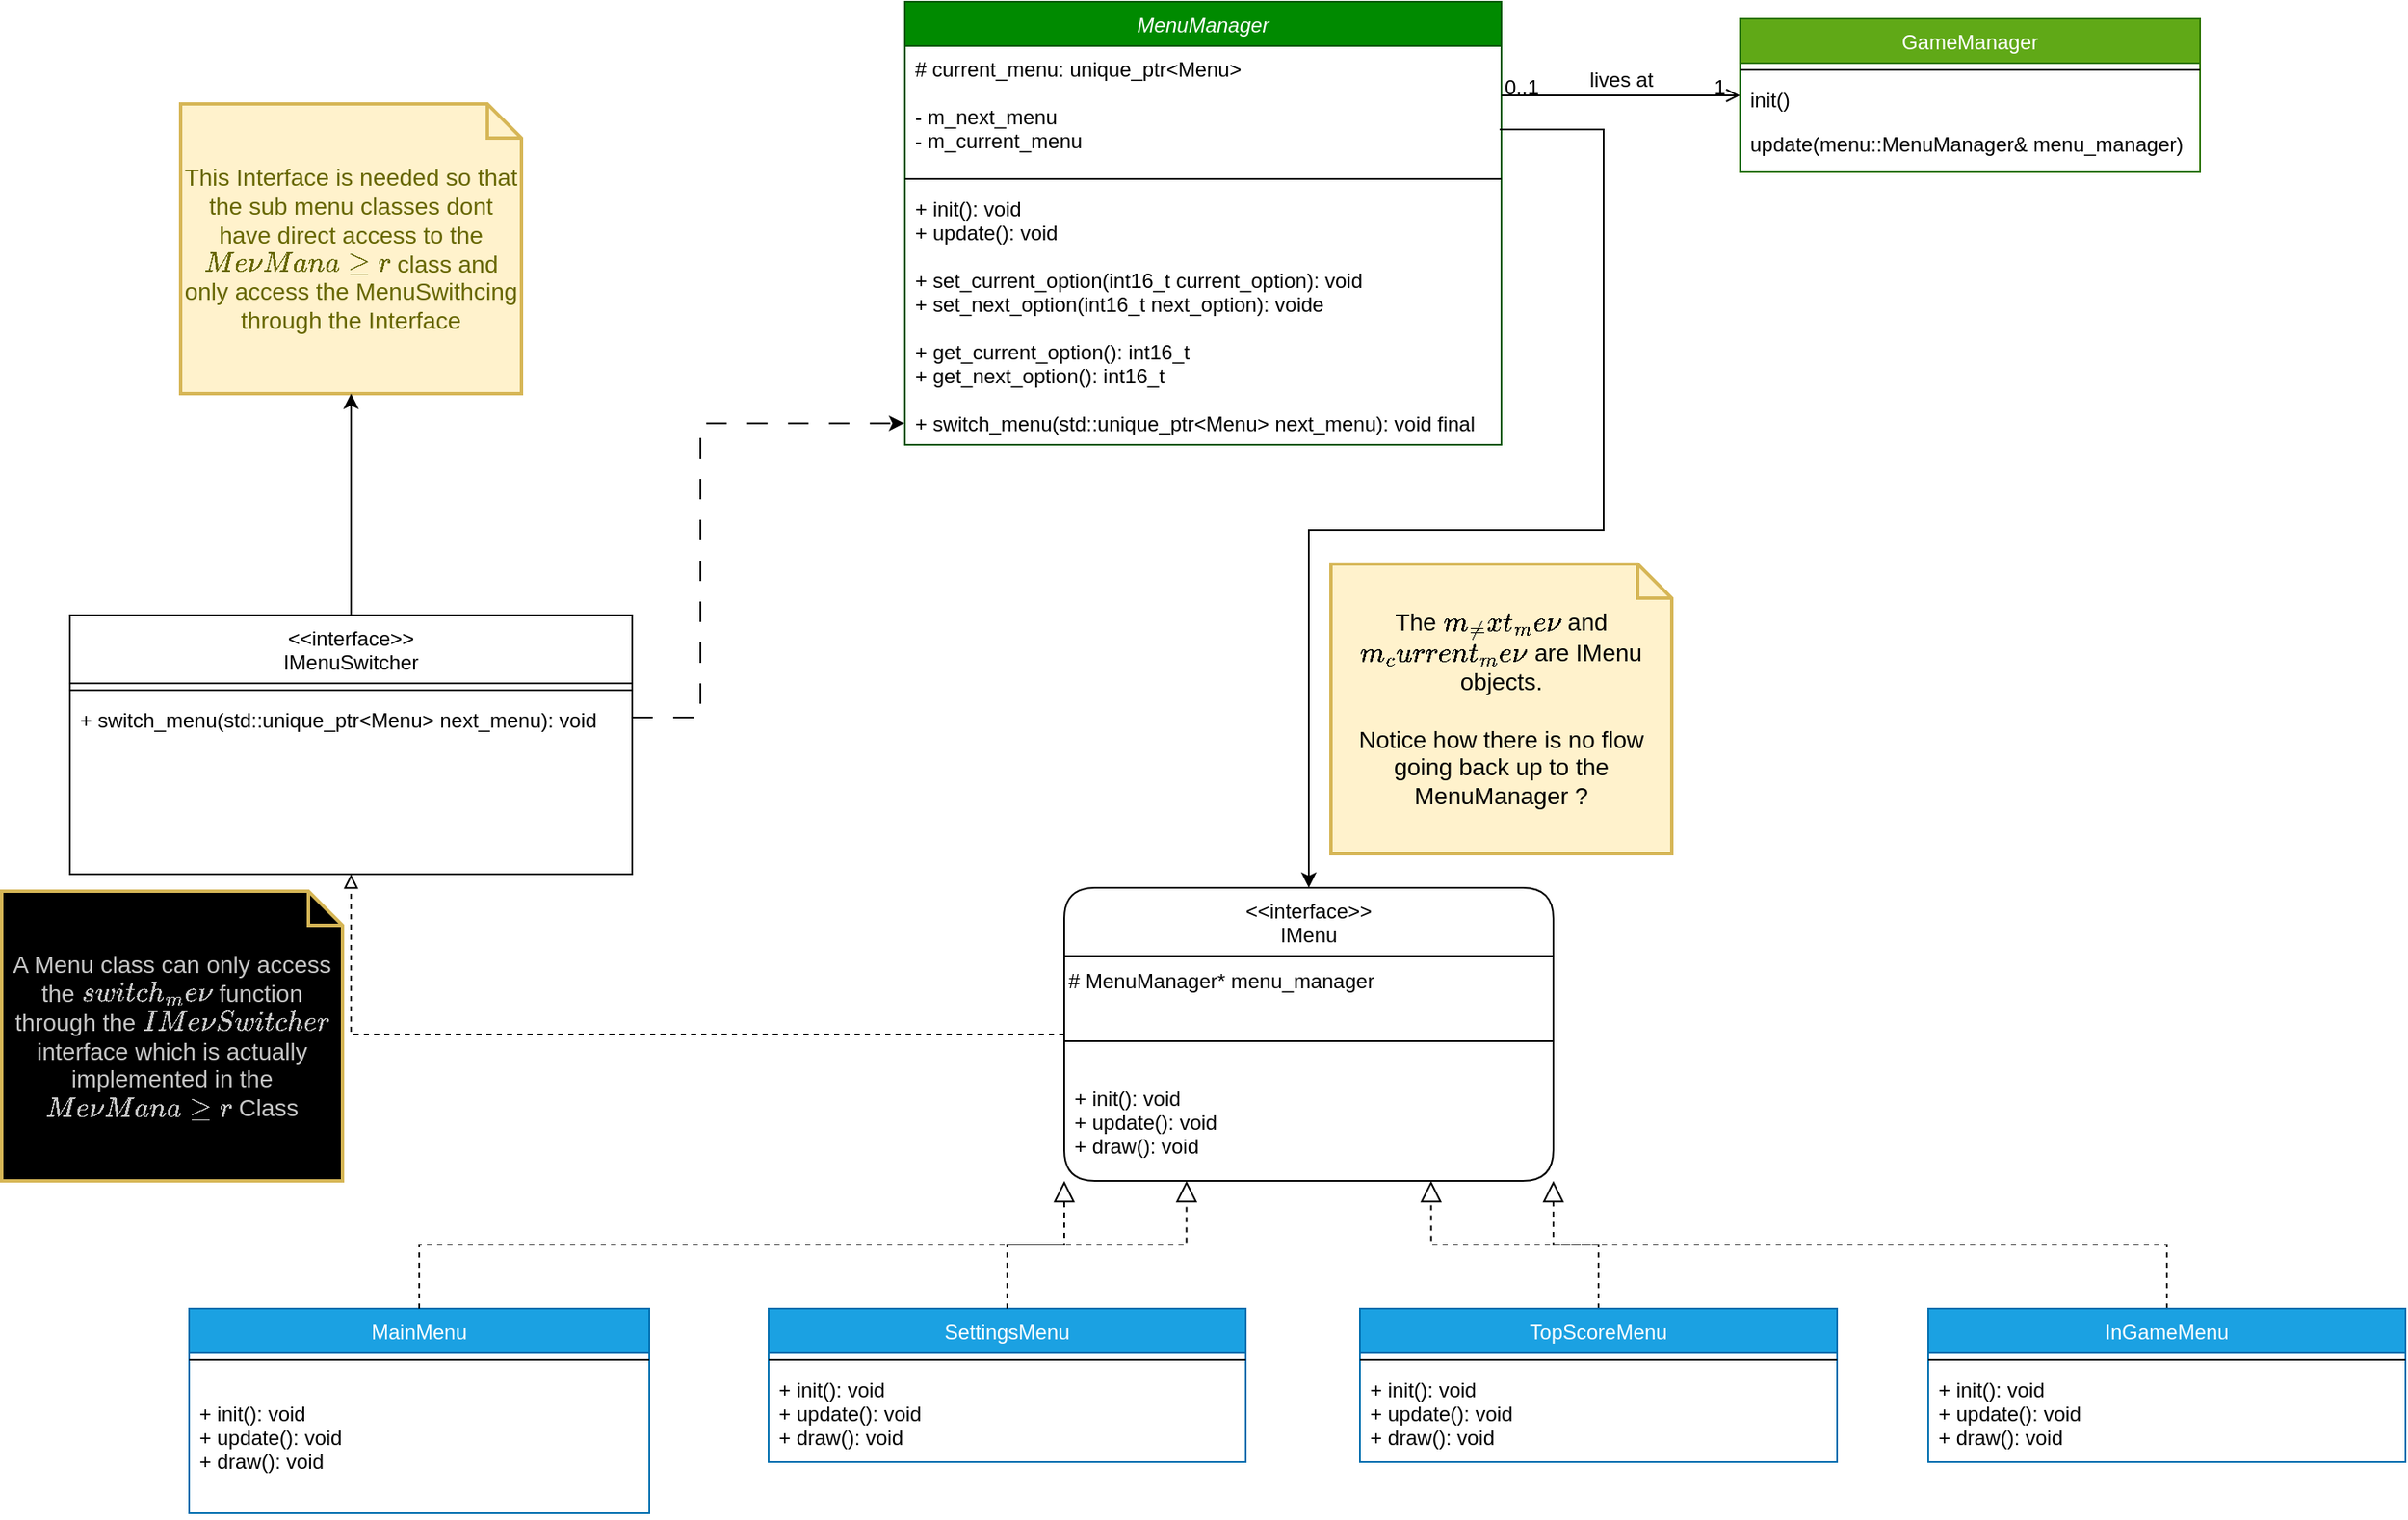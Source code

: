 <mxfile version="24.1.0" type="device">
  <diagram id="C5RBs43oDa-KdzZeNtuy" name="Page-1">
    <mxGraphModel dx="2261" dy="884" grid="1" gridSize="10" guides="1" tooltips="1" connect="1" arrows="1" fold="1" page="1" pageScale="1" pageWidth="827" pageHeight="1169" math="0" shadow="0">
      <root>
        <mxCell id="WIyWlLk6GJQsqaUBKTNV-0" />
        <mxCell id="WIyWlLk6GJQsqaUBKTNV-1" parent="WIyWlLk6GJQsqaUBKTNV-0" />
        <mxCell id="mv3bfV6vPImdYQijiXR5-13" style="edgeStyle=orthogonalEdgeStyle;rounded=0;orthogonalLoop=1;jettySize=auto;html=1;entryX=0.5;entryY=1;entryDx=0;entryDy=0;dashed=1;endArrow=block;endFill=0;strokeWidth=1;exitX=0;exitY=0.5;exitDx=0;exitDy=0;" parent="WIyWlLk6GJQsqaUBKTNV-1" source="mv3bfV6vPImdYQijiXR5-1" target="mv3bfV6vPImdYQijiXR5-9" edge="1">
          <mxGeometry relative="1" as="geometry" />
        </mxCell>
        <mxCell id="zkfFHV4jXpPFQw0GAbJ--0" value="MenuManager" style="swimlane;fontStyle=2;align=center;verticalAlign=top;childLayout=stackLayout;horizontal=1;startSize=26;horizontalStack=0;resizeParent=1;resizeLast=0;collapsible=1;marginBottom=0;rounded=0;shadow=0;strokeWidth=1;fillColor=#008a00;fontColor=#ffffff;strokeColor=#005700;" parent="WIyWlLk6GJQsqaUBKTNV-1" vertex="1">
          <mxGeometry x="50" y="110" width="350" height="260" as="geometry">
            <mxRectangle x="230" y="140" width="160" height="26" as="alternateBounds" />
          </mxGeometry>
        </mxCell>
        <mxCell id="zkfFHV4jXpPFQw0GAbJ--3" value="# current_menu: unique_ptr&lt;Menu&gt;&#xa;&#xa;- m_next_menu&#xa;- m_current_menu" style="text;align=left;verticalAlign=top;spacingLeft=4;spacingRight=4;overflow=hidden;rotatable=0;points=[[0,0.5],[1,0.5]];portConstraint=eastwest;rounded=0;shadow=0;html=0;" parent="zkfFHV4jXpPFQw0GAbJ--0" vertex="1">
          <mxGeometry y="26" width="350" height="74" as="geometry" />
        </mxCell>
        <mxCell id="zkfFHV4jXpPFQw0GAbJ--4" value="" style="line;html=1;strokeWidth=1;align=left;verticalAlign=middle;spacingTop=-1;spacingLeft=3;spacingRight=3;rotatable=0;labelPosition=right;points=[];portConstraint=eastwest;" parent="zkfFHV4jXpPFQw0GAbJ--0" vertex="1">
          <mxGeometry y="100" width="350" height="8" as="geometry" />
        </mxCell>
        <mxCell id="zkfFHV4jXpPFQw0GAbJ--5" value="+ init(): void&#xa;+ update(): void&#xa;&#xa;+ set_current_option(int16_t current_option): void&#xa;+ set_next_option(int16_t next_option): voide&#xa;&#xa;+ get_current_option(): int16_t&#xa;+ get_next_option(): int16_t&#xa;&#xa;+ switch_menu(std::unique_ptr&lt;Menu&gt; next_menu): void final" style="text;align=left;verticalAlign=top;spacingLeft=4;spacingRight=4;overflow=hidden;rotatable=0;points=[[0,0.5],[1,0.5]];portConstraint=eastwest;" parent="zkfFHV4jXpPFQw0GAbJ--0" vertex="1">
          <mxGeometry y="108" width="350" height="150" as="geometry" />
        </mxCell>
        <mxCell id="zkfFHV4jXpPFQw0GAbJ--6" value="MainMenu" style="swimlane;fontStyle=0;align=center;verticalAlign=top;childLayout=stackLayout;horizontal=1;startSize=26;horizontalStack=0;resizeParent=1;resizeLast=0;collapsible=1;marginBottom=0;rounded=0;shadow=0;strokeWidth=1;fillColor=#1ba1e2;fontColor=#ffffff;strokeColor=#006EAF;" parent="WIyWlLk6GJQsqaUBKTNV-1" vertex="1">
          <mxGeometry x="-370" y="877" width="270" height="120" as="geometry">
            <mxRectangle x="130" y="380" width="160" height="26" as="alternateBounds" />
          </mxGeometry>
        </mxCell>
        <mxCell id="zkfFHV4jXpPFQw0GAbJ--9" value="" style="line;html=1;strokeWidth=1;align=left;verticalAlign=middle;spacingTop=-1;spacingLeft=3;spacingRight=3;rotatable=0;labelPosition=right;points=[];portConstraint=eastwest;" parent="zkfFHV4jXpPFQw0GAbJ--6" vertex="1">
          <mxGeometry y="26" width="270" height="8" as="geometry" />
        </mxCell>
        <mxCell id="zkfFHV4jXpPFQw0GAbJ--11" value="&#xa;+ init(): void&#xa;+ update(): void&#xa;+ draw(): void&#xa;" style="text;align=left;verticalAlign=top;spacingLeft=4;spacingRight=4;overflow=hidden;rotatable=0;points=[[0,0.5],[1,0.5]];portConstraint=eastwest;" parent="zkfFHV4jXpPFQw0GAbJ--6" vertex="1">
          <mxGeometry y="34" width="270" height="86" as="geometry" />
        </mxCell>
        <mxCell id="zkfFHV4jXpPFQw0GAbJ--12" value="" style="endArrow=block;endSize=10;endFill=0;shadow=0;strokeWidth=1;rounded=0;edgeStyle=elbowEdgeStyle;elbow=vertical;dashed=1;entryX=0;entryY=1;entryDx=0;entryDy=0;" parent="WIyWlLk6GJQsqaUBKTNV-1" source="zkfFHV4jXpPFQw0GAbJ--6" target="mv3bfV6vPImdYQijiXR5-1" edge="1">
          <mxGeometry width="160" relative="1" as="geometry">
            <mxPoint x="200" y="203" as="sourcePoint" />
            <mxPoint x="215" y="580" as="targetPoint" />
          </mxGeometry>
        </mxCell>
        <mxCell id="zkfFHV4jXpPFQw0GAbJ--13" value="SettingsMenu" style="swimlane;fontStyle=0;align=center;verticalAlign=top;childLayout=stackLayout;horizontal=1;startSize=26;horizontalStack=0;resizeParent=1;resizeLast=0;collapsible=1;marginBottom=0;rounded=0;shadow=0;strokeWidth=1;fillColor=#1ba1e2;fontColor=#ffffff;strokeColor=#006EAF;" parent="WIyWlLk6GJQsqaUBKTNV-1" vertex="1">
          <mxGeometry x="-30" y="877" width="280" height="90" as="geometry">
            <mxRectangle x="340" y="380" width="170" height="26" as="alternateBounds" />
          </mxGeometry>
        </mxCell>
        <mxCell id="zkfFHV4jXpPFQw0GAbJ--15" value="" style="line;html=1;strokeWidth=1;align=left;verticalAlign=middle;spacingTop=-1;spacingLeft=3;spacingRight=3;rotatable=0;labelPosition=right;points=[];portConstraint=eastwest;" parent="zkfFHV4jXpPFQw0GAbJ--13" vertex="1">
          <mxGeometry y="26" width="280" height="8" as="geometry" />
        </mxCell>
        <mxCell id="zkfFHV4jXpPFQw0GAbJ--14" value="+ init(): void&#xa;+ update(): void&#xa;+ draw(): void" style="text;align=left;verticalAlign=top;spacingLeft=4;spacingRight=4;overflow=hidden;rotatable=0;points=[[0,0.5],[1,0.5]];portConstraint=eastwest;" parent="zkfFHV4jXpPFQw0GAbJ--13" vertex="1">
          <mxGeometry y="34" width="280" height="56" as="geometry" />
        </mxCell>
        <mxCell id="zkfFHV4jXpPFQw0GAbJ--16" value="" style="endArrow=block;endSize=10;endFill=0;shadow=0;strokeWidth=1;rounded=0;edgeStyle=elbowEdgeStyle;elbow=vertical;dashed=1;entryX=0.25;entryY=1;entryDx=0;entryDy=0;" parent="WIyWlLk6GJQsqaUBKTNV-1" source="zkfFHV4jXpPFQw0GAbJ--13" target="mv3bfV6vPImdYQijiXR5-1" edge="1">
          <mxGeometry width="160" relative="1" as="geometry">
            <mxPoint x="210" y="373" as="sourcePoint" />
            <mxPoint x="340" y="610" as="targetPoint" />
          </mxGeometry>
        </mxCell>
        <mxCell id="zkfFHV4jXpPFQw0GAbJ--17" value="GameManager" style="swimlane;fontStyle=0;align=center;verticalAlign=top;childLayout=stackLayout;horizontal=1;startSize=26;horizontalStack=0;resizeParent=1;resizeLast=0;collapsible=1;marginBottom=0;rounded=0;shadow=0;strokeWidth=1;fillColor=#60a917;fontColor=#ffffff;strokeColor=#2D7600;" parent="WIyWlLk6GJQsqaUBKTNV-1" vertex="1">
          <mxGeometry x="540" y="120" width="270" height="90" as="geometry">
            <mxRectangle x="550" y="140" width="160" height="26" as="alternateBounds" />
          </mxGeometry>
        </mxCell>
        <mxCell id="zkfFHV4jXpPFQw0GAbJ--23" value="" style="line;html=1;strokeWidth=1;align=left;verticalAlign=middle;spacingTop=-1;spacingLeft=3;spacingRight=3;rotatable=0;labelPosition=right;points=[];portConstraint=eastwest;" parent="zkfFHV4jXpPFQw0GAbJ--17" vertex="1">
          <mxGeometry y="26" width="270" height="8" as="geometry" />
        </mxCell>
        <mxCell id="zkfFHV4jXpPFQw0GAbJ--24" value="init()" style="text;align=left;verticalAlign=top;spacingLeft=4;spacingRight=4;overflow=hidden;rotatable=0;points=[[0,0.5],[1,0.5]];portConstraint=eastwest;" parent="zkfFHV4jXpPFQw0GAbJ--17" vertex="1">
          <mxGeometry y="34" width="270" height="26" as="geometry" />
        </mxCell>
        <mxCell id="zkfFHV4jXpPFQw0GAbJ--25" value="update(menu::MenuManager&amp; menu_manager)" style="text;align=left;verticalAlign=top;spacingLeft=4;spacingRight=4;overflow=hidden;rotatable=0;points=[[0,0.5],[1,0.5]];portConstraint=eastwest;" parent="zkfFHV4jXpPFQw0GAbJ--17" vertex="1">
          <mxGeometry y="60" width="270" height="26" as="geometry" />
        </mxCell>
        <mxCell id="zkfFHV4jXpPFQw0GAbJ--26" value="" style="endArrow=open;shadow=0;strokeWidth=1;rounded=0;endFill=1;edgeStyle=elbowEdgeStyle;elbow=vertical;" parent="WIyWlLk6GJQsqaUBKTNV-1" source="zkfFHV4jXpPFQw0GAbJ--0" target="zkfFHV4jXpPFQw0GAbJ--17" edge="1">
          <mxGeometry x="0.5" y="41" relative="1" as="geometry">
            <mxPoint x="380" y="192" as="sourcePoint" />
            <mxPoint x="540" y="192" as="targetPoint" />
            <mxPoint x="-40" y="32" as="offset" />
          </mxGeometry>
        </mxCell>
        <mxCell id="zkfFHV4jXpPFQw0GAbJ--27" value="0..1" style="resizable=0;align=left;verticalAlign=bottom;labelBackgroundColor=none;fontSize=12;" parent="zkfFHV4jXpPFQw0GAbJ--26" connectable="0" vertex="1">
          <mxGeometry x="-1" relative="1" as="geometry">
            <mxPoint y="4" as="offset" />
          </mxGeometry>
        </mxCell>
        <mxCell id="zkfFHV4jXpPFQw0GAbJ--28" value="1" style="resizable=0;align=right;verticalAlign=bottom;labelBackgroundColor=none;fontSize=12;" parent="zkfFHV4jXpPFQw0GAbJ--26" connectable="0" vertex="1">
          <mxGeometry x="1" relative="1" as="geometry">
            <mxPoint x="-7" y="4" as="offset" />
          </mxGeometry>
        </mxCell>
        <mxCell id="zkfFHV4jXpPFQw0GAbJ--29" value="lives at" style="text;html=1;resizable=0;points=[];;align=center;verticalAlign=middle;labelBackgroundColor=none;rounded=0;shadow=0;strokeWidth=1;fontSize=12;" parent="zkfFHV4jXpPFQw0GAbJ--26" vertex="1" connectable="0">
          <mxGeometry x="0.5" y="49" relative="1" as="geometry">
            <mxPoint x="-35" y="40" as="offset" />
          </mxGeometry>
        </mxCell>
        <mxCell id="mv3bfV6vPImdYQijiXR5-1" value="&lt;&lt;interface&gt;&gt;&#xa;IMenu" style="swimlane;fontStyle=0;align=center;verticalAlign=top;childLayout=stackLayout;horizontal=1;startSize=40;horizontalStack=0;resizeParent=1;resizeLast=0;collapsible=1;marginBottom=0;rounded=1;shadow=0;strokeWidth=1;swimlaneLine=1;glass=0;" parent="WIyWlLk6GJQsqaUBKTNV-1" vertex="1">
          <mxGeometry x="143.5" y="630" width="287" height="172" as="geometry">
            <mxRectangle x="130" y="380" width="160" height="26" as="alternateBounds" />
          </mxGeometry>
        </mxCell>
        <mxCell id="9akjZ-ZjHOj2phPVTBOo-0" value="# MenuManager* menu_manager" style="text;html=1;align=left;verticalAlign=middle;resizable=0;points=[];autosize=1;strokeColor=none;fillColor=none;" parent="mv3bfV6vPImdYQijiXR5-1" vertex="1">
          <mxGeometry y="40" width="287" height="30" as="geometry" />
        </mxCell>
        <mxCell id="mv3bfV6vPImdYQijiXR5-4" value="" style="line;html=1;strokeWidth=1;align=left;verticalAlign=middle;spacingTop=-1;spacingLeft=3;spacingRight=3;rotatable=0;labelPosition=right;points=[];portConstraint=eastwest;" parent="mv3bfV6vPImdYQijiXR5-1" vertex="1">
          <mxGeometry y="70" width="287" height="40" as="geometry" />
        </mxCell>
        <mxCell id="mv3bfV6vPImdYQijiXR5-6" value="+ init(): void&#xa;+ update(): void&#xa;+ draw(): void" style="text;align=left;verticalAlign=top;spacingLeft=4;spacingRight=4;overflow=hidden;rotatable=0;points=[[0,0.5],[1,0.5]];portConstraint=eastwest;" parent="mv3bfV6vPImdYQijiXR5-1" vertex="1">
          <mxGeometry y="110" width="287" height="62" as="geometry" />
        </mxCell>
        <mxCell id="mv3bfV6vPImdYQijiXR5-7" style="edgeStyle=orthogonalEdgeStyle;rounded=0;orthogonalLoop=1;jettySize=auto;html=1;exitX=0.997;exitY=0.662;exitDx=0;exitDy=0;exitPerimeter=0;" parent="WIyWlLk6GJQsqaUBKTNV-1" source="zkfFHV4jXpPFQw0GAbJ--3" target="mv3bfV6vPImdYQijiXR5-1" edge="1">
          <mxGeometry relative="1" as="geometry">
            <Array as="points">
              <mxPoint x="460" y="185" />
              <mxPoint x="460" y="420" />
              <mxPoint x="287" y="420" />
            </Array>
          </mxGeometry>
        </mxCell>
        <mxCell id="mv3bfV6vPImdYQijiXR5-9" value="&lt;&lt;interface&gt;&gt;&#xa;IMenuSwitcher" style="swimlane;fontStyle=0;align=center;verticalAlign=top;childLayout=stackLayout;horizontal=1;startSize=40;horizontalStack=0;resizeParent=1;resizeLast=0;collapsible=1;marginBottom=0;rounded=0;shadow=0;strokeWidth=1;" parent="WIyWlLk6GJQsqaUBKTNV-1" vertex="1">
          <mxGeometry x="-440" y="470" width="330" height="152" as="geometry">
            <mxRectangle x="130" y="380" width="160" height="26" as="alternateBounds" />
          </mxGeometry>
        </mxCell>
        <mxCell id="mv3bfV6vPImdYQijiXR5-10" value="" style="line;html=1;strokeWidth=1;align=left;verticalAlign=middle;spacingTop=-1;spacingLeft=3;spacingRight=3;rotatable=0;labelPosition=right;points=[];portConstraint=eastwest;" parent="mv3bfV6vPImdYQijiXR5-9" vertex="1">
          <mxGeometry y="40" width="330" height="8" as="geometry" />
        </mxCell>
        <mxCell id="mv3bfV6vPImdYQijiXR5-11" value="+ switch_menu(std::unique_ptr&lt;Menu&gt; next_menu): void" style="text;align=left;verticalAlign=top;spacingLeft=4;spacingRight=4;overflow=hidden;rotatable=0;points=[[0,0.5],[1,0.5]];portConstraint=eastwest;" parent="mv3bfV6vPImdYQijiXR5-9" vertex="1">
          <mxGeometry y="48" width="330" height="62" as="geometry" />
        </mxCell>
        <mxCell id="2Sw6i_y1myAYieGqctv8-6" style="edgeStyle=orthogonalEdgeStyle;rounded=0;orthogonalLoop=1;jettySize=auto;html=1;entryX=0.75;entryY=1;entryDx=0;entryDy=0;exitX=0.5;exitY=0;exitDx=0;exitDy=0;dashed=1;endSize=10;endArrow=block;endFill=0;" parent="WIyWlLk6GJQsqaUBKTNV-1" source="2Sw6i_y1myAYieGqctv8-0" target="mv3bfV6vPImdYQijiXR5-1" edge="1">
          <mxGeometry relative="1" as="geometry" />
        </mxCell>
        <mxCell id="2Sw6i_y1myAYieGqctv8-0" value="TopScoreMenu" style="swimlane;fontStyle=0;align=center;verticalAlign=top;childLayout=stackLayout;horizontal=1;startSize=26;horizontalStack=0;resizeParent=1;resizeLast=0;collapsible=1;marginBottom=0;rounded=0;shadow=0;strokeWidth=1;fillColor=#1ba1e2;fontColor=#ffffff;strokeColor=#006EAF;" parent="WIyWlLk6GJQsqaUBKTNV-1" vertex="1">
          <mxGeometry x="317" y="877" width="280" height="90" as="geometry">
            <mxRectangle x="340" y="380" width="170" height="26" as="alternateBounds" />
          </mxGeometry>
        </mxCell>
        <mxCell id="2Sw6i_y1myAYieGqctv8-1" value="" style="line;html=1;strokeWidth=1;align=left;verticalAlign=middle;spacingTop=-1;spacingLeft=3;spacingRight=3;rotatable=0;labelPosition=right;points=[];portConstraint=eastwest;" parent="2Sw6i_y1myAYieGqctv8-0" vertex="1">
          <mxGeometry y="26" width="280" height="8" as="geometry" />
        </mxCell>
        <mxCell id="2Sw6i_y1myAYieGqctv8-2" value="+ init(): void&#xa;+ update(): void&#xa;+ draw(): void" style="text;align=left;verticalAlign=top;spacingLeft=4;spacingRight=4;overflow=hidden;rotatable=0;points=[[0,0.5],[1,0.5]];portConstraint=eastwest;" parent="2Sw6i_y1myAYieGqctv8-0" vertex="1">
          <mxGeometry y="34" width="280" height="56" as="geometry" />
        </mxCell>
        <mxCell id="2Sw6i_y1myAYieGqctv8-7" style="edgeStyle=orthogonalEdgeStyle;rounded=0;orthogonalLoop=1;jettySize=auto;html=1;entryX=1;entryY=1;entryDx=0;entryDy=0;exitX=0.5;exitY=0;exitDx=0;exitDy=0;dashed=1;endSize=10;endArrow=block;endFill=0;" parent="WIyWlLk6GJQsqaUBKTNV-1" source="2Sw6i_y1myAYieGqctv8-3" target="mv3bfV6vPImdYQijiXR5-1" edge="1">
          <mxGeometry relative="1" as="geometry" />
        </mxCell>
        <mxCell id="2Sw6i_y1myAYieGqctv8-3" value="InGameMenu" style="swimlane;fontStyle=0;align=center;verticalAlign=top;childLayout=stackLayout;horizontal=1;startSize=26;horizontalStack=0;resizeParent=1;resizeLast=0;collapsible=1;marginBottom=0;rounded=0;shadow=0;strokeWidth=1;fillColor=#1ba1e2;fontColor=#ffffff;strokeColor=#006EAF;" parent="WIyWlLk6GJQsqaUBKTNV-1" vertex="1">
          <mxGeometry x="650.5" y="877" width="280" height="90" as="geometry">
            <mxRectangle x="340" y="380" width="170" height="26" as="alternateBounds" />
          </mxGeometry>
        </mxCell>
        <mxCell id="2Sw6i_y1myAYieGqctv8-4" value="" style="line;html=1;strokeWidth=1;align=left;verticalAlign=middle;spacingTop=-1;spacingLeft=3;spacingRight=3;rotatable=0;labelPosition=right;points=[];portConstraint=eastwest;" parent="2Sw6i_y1myAYieGqctv8-3" vertex="1">
          <mxGeometry y="26" width="280" height="8" as="geometry" />
        </mxCell>
        <mxCell id="2Sw6i_y1myAYieGqctv8-5" value="+ init(): void&#xa;+ update(): void&#xa;+ draw(): void" style="text;align=left;verticalAlign=top;spacingLeft=4;spacingRight=4;overflow=hidden;rotatable=0;points=[[0,0.5],[1,0.5]];portConstraint=eastwest;" parent="2Sw6i_y1myAYieGqctv8-3" vertex="1">
          <mxGeometry y="34" width="280" height="56" as="geometry" />
        </mxCell>
        <mxCell id="es9AQR_es3dPfNlt6o7U-2" value="This Interface is needed so that the sub menu classes dont have direct access to the `MenuManager` class and only access the MenuSwithcing through the Interface" style="shape=note;strokeWidth=2;fontSize=14;size=20;whiteSpace=wrap;html=1;fillColor=#FFF2CC;strokeColor=#d6b656;fontColor=#666600;" parent="WIyWlLk6GJQsqaUBKTNV-1" vertex="1">
          <mxGeometry x="-375" y="170" width="200" height="170" as="geometry" />
        </mxCell>
        <mxCell id="es9AQR_es3dPfNlt6o7U-3" style="edgeStyle=orthogonalEdgeStyle;rounded=0;orthogonalLoop=1;jettySize=auto;html=1;exitX=0.5;exitY=0;exitDx=0;exitDy=0;" parent="WIyWlLk6GJQsqaUBKTNV-1" source="mv3bfV6vPImdYQijiXR5-9" target="es9AQR_es3dPfNlt6o7U-2" edge="1">
          <mxGeometry relative="1" as="geometry" />
        </mxCell>
        <mxCell id="es9AQR_es3dPfNlt6o7U-6" style="edgeStyle=orthogonalEdgeStyle;rounded=0;orthogonalLoop=1;jettySize=auto;html=1;entryX=-0.001;entryY=0.929;entryDx=0;entryDy=0;entryPerimeter=0;dashed=1;dashPattern=12 12;" parent="WIyWlLk6GJQsqaUBKTNV-1" source="mv3bfV6vPImdYQijiXR5-11" target="zkfFHV4jXpPFQw0GAbJ--5" edge="1">
          <mxGeometry relative="1" as="geometry">
            <mxPoint x="40" y="360" as="targetPoint" />
            <Array as="points">
              <mxPoint x="-70" y="530" />
              <mxPoint x="-70" y="357" />
            </Array>
            <mxPoint x="-90" y="530" as="sourcePoint" />
          </mxGeometry>
        </mxCell>
        <mxCell id="LEMaXsGouMWvTB6tkMbd-4" value="&lt;span style=&quot;color: rgb(0, 0, 0);&quot;&gt;The `m_next_menu` and `m_current_menu` are IMenu objects.&lt;/span&gt;&lt;div style=&quot;color: rgb(0, 0, 0);&quot;&gt;&lt;br&gt;&lt;div&gt;Notice how there is no flow going back up to the MenuManager ?&lt;/div&gt;&lt;/div&gt;" style="shape=note;strokeWidth=2;fontSize=14;size=20;whiteSpace=wrap;html=1;fillColor=#FFF2CC;strokeColor=#d6b656;fontColor=#666600;" vertex="1" parent="WIyWlLk6GJQsqaUBKTNV-1">
          <mxGeometry x="300" y="440" width="200" height="170" as="geometry" />
        </mxCell>
        <mxCell id="LEMaXsGouMWvTB6tkMbd-5" value="&lt;font&gt;A Menu class can only access the `switch_menu` function through the `IMenuSwitcher` interface which is actually implemented in the `MenuManager` Class&lt;/font&gt;" style="shape=note;strokeWidth=2;fontSize=14;size=20;whiteSpace=wrap;html=1;fillColor=#000000;strokeColor=#d6b656;fontColor=#C7C7C7;" vertex="1" parent="WIyWlLk6GJQsqaUBKTNV-1">
          <mxGeometry x="-480" y="632" width="200" height="170" as="geometry" />
        </mxCell>
      </root>
    </mxGraphModel>
  </diagram>
</mxfile>
